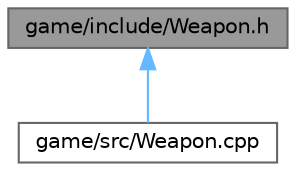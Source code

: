 digraph "game/include/Weapon.h"
{
 // LATEX_PDF_SIZE
  bgcolor="transparent";
  edge [fontname=Helvetica,fontsize=10,labelfontname=Helvetica,labelfontsize=10];
  node [fontname=Helvetica,fontsize=10,shape=box,height=0.2,width=0.4];
  Node1 [id="Node000001",label="game/include/Weapon.h",height=0.2,width=0.4,color="gray40", fillcolor="grey60", style="filled", fontcolor="black",tooltip="Weapon item class."];
  Node1 -> Node2 [id="edge1_Node000001_Node000002",dir="back",color="steelblue1",style="solid",tooltip=" "];
  Node2 [id="Node000002",label="game/src/Weapon.cpp",height=0.2,width=0.4,color="grey40", fillcolor="white", style="filled",URL="$Weapon_8cpp.html",tooltip="Implementation of the weapon class."];
}
